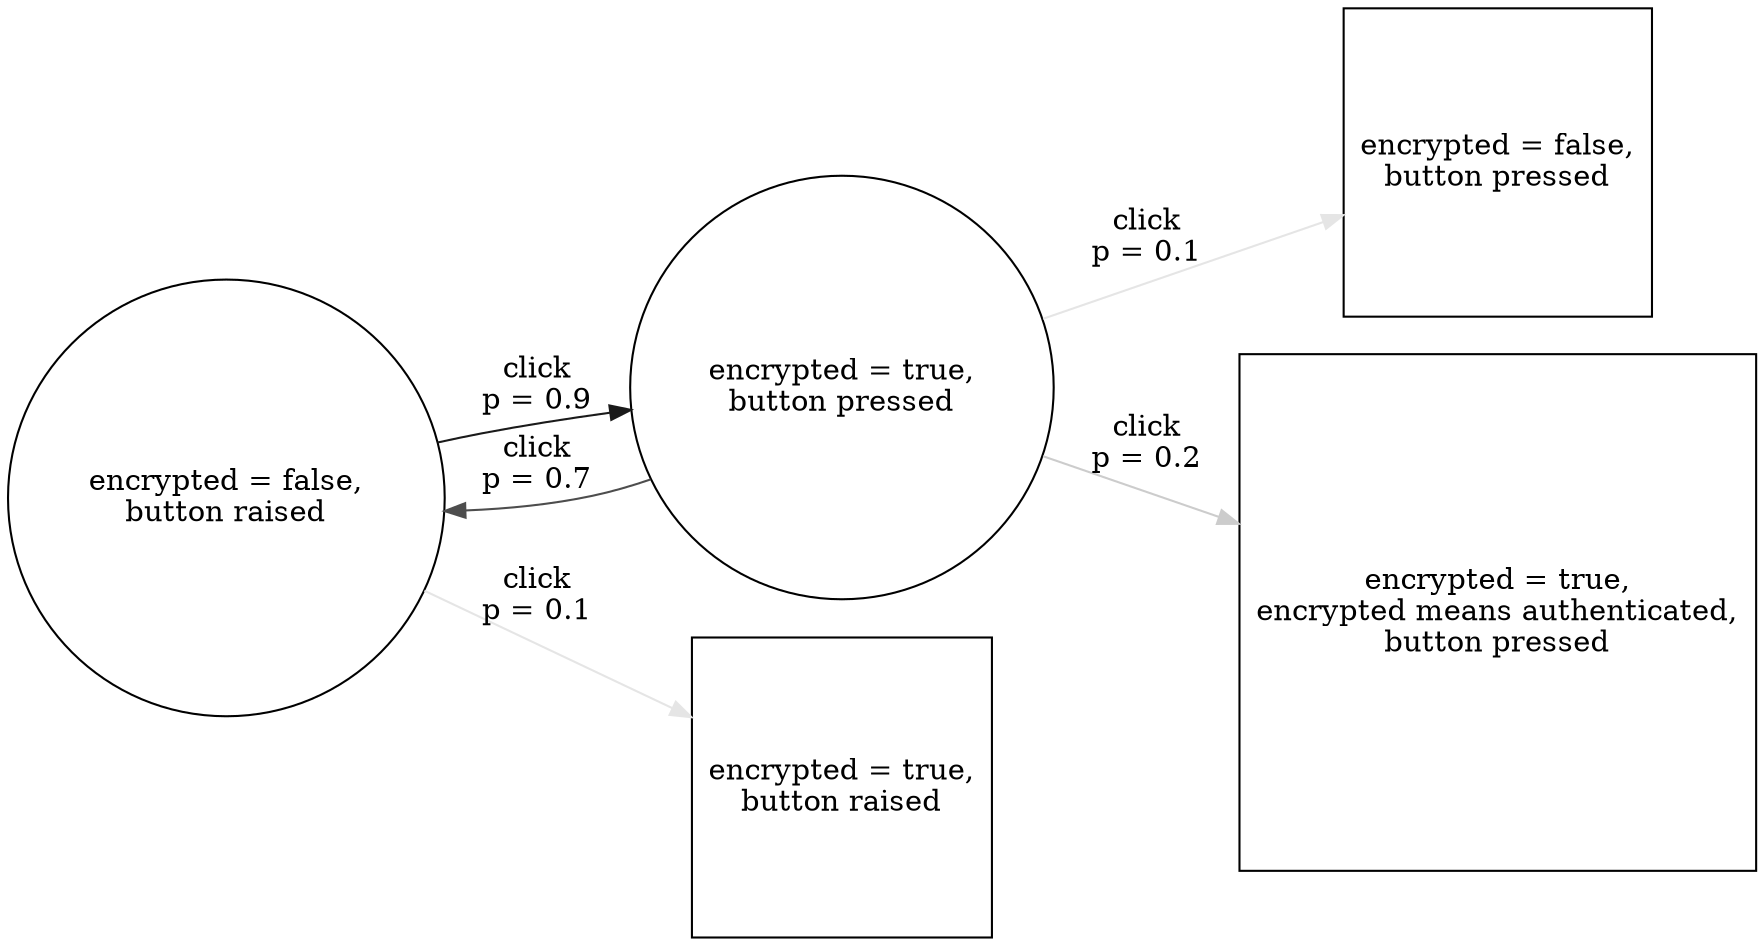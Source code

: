digraph "02-simple-boolean-with-confusion" {
  rankdir = LR;
  node [
    shape = circle
  ];

  off [ label = "encrypted = false,\nbutton raised" ];
  on [ label = "encrypted = true,\nbutton pressed" ];

  off_confused [ label = "encrypted = true,\nbutton raised", shape = square ];
  on_confused [ label = "encrypted = false,\nbutton pressed", shape = square ];
  on_overconfident [
    label = "encrypted = true,\nencrypted means authenticated,\nbutton pressed",
    shape = square
  ];

  on -> on_confused [ label = "click\np = 0.1", color = grey90 ];
  on -> on_overconfident [ label = "click\np = 0.2", color = grey80 ];
  on -> off [ label = "click\np = 0.7", color = grey30 ];

  off -> off_confused [ label = "click\np = 0.1", color = grey90 ];
  off -> on [ label = "click\np = 0.9", color = grey10];
}
